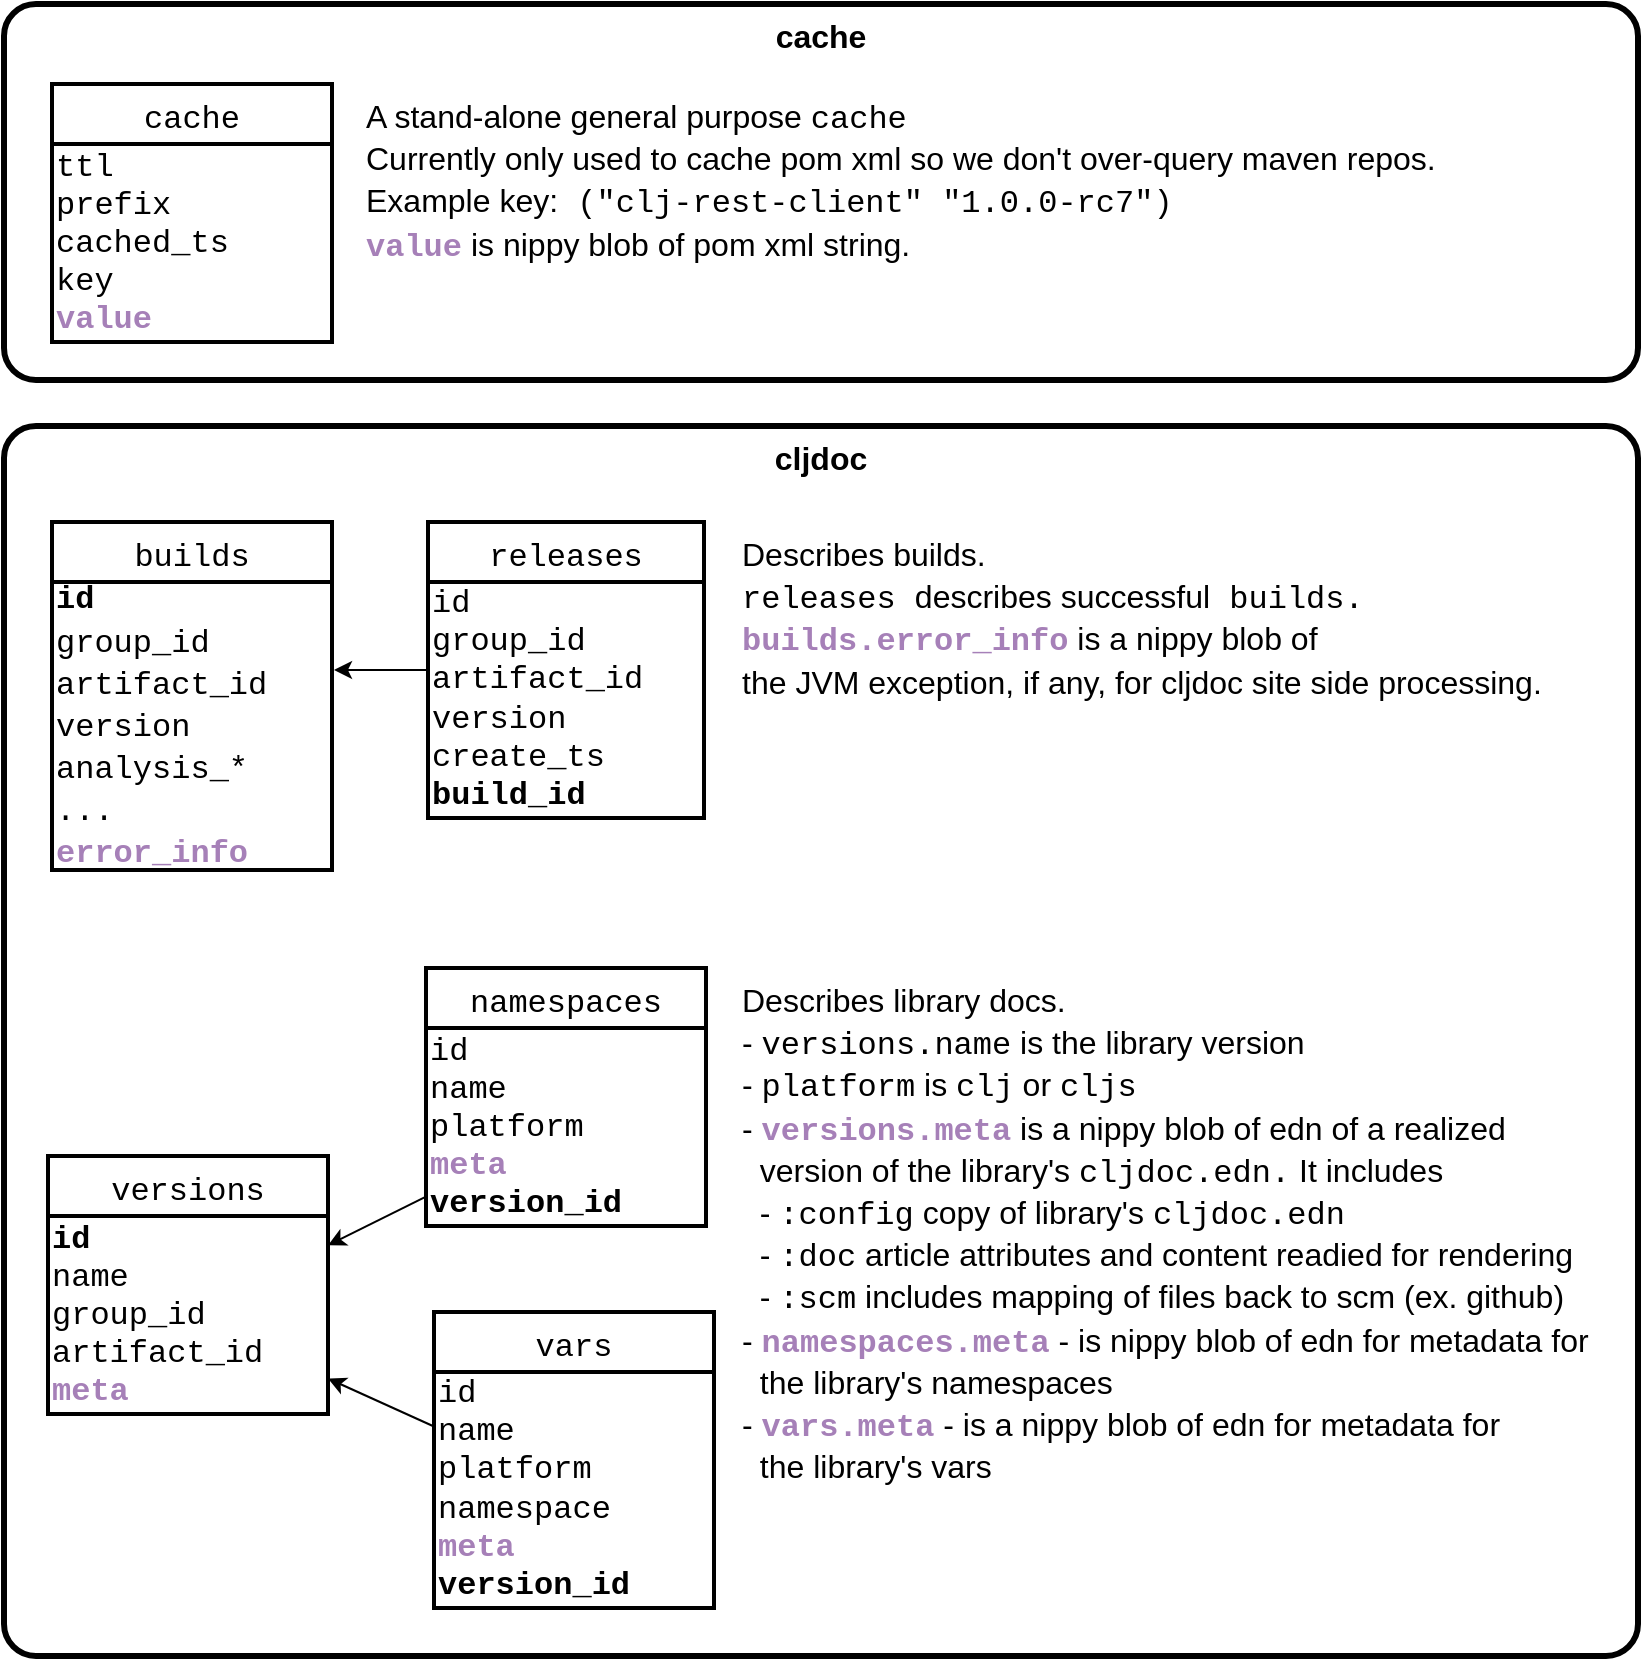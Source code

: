 <mxfile version="16.1.2" type="device"><diagram id="x0OIC25CdcF4G-5w8jhl" name="Page-1"><mxGraphModel dx="1092" dy="989" grid="0" gridSize="10" guides="1" tooltips="1" connect="1" arrows="1" fold="1" page="1" pageScale="1" pageWidth="850" pageHeight="1100" math="0" shadow="0"><root><mxCell id="0"/><mxCell id="1" parent="0"/><mxCell id="0VXVyVYK4qTJovBp4t-X-4" value="&lt;font style=&quot;font-size: 16px&quot;&gt;&lt;b&gt;cljdoc&lt;/b&gt;&lt;/font&gt;" style="rounded=1;whiteSpace=wrap;html=1;align=center;verticalAlign=top;absoluteArcSize=1;arcSize=32;imageHeight=24;strokeWidth=3;" vertex="1" parent="1"><mxGeometry x="10" y="220" width="817" height="615" as="geometry"/></mxCell><mxCell id="0VXVyVYK4qTJovBp4t-X-1" value="&lt;font style=&quot;font-size: 16px&quot;&gt;&lt;b&gt;cache&lt;/b&gt;&lt;/font&gt;" style="rounded=1;whiteSpace=wrap;html=1;align=center;verticalAlign=top;arcSize=32;absoluteArcSize=1;strokeWidth=3;" vertex="1" parent="1"><mxGeometry x="10" y="9" width="817" height="188" as="geometry"/></mxCell><mxCell id="XDUaAF7kfkTxVxzrnG6w-2" value="cache" style="swimlane;fontStyle=0;childLayout=stackLayout;horizontal=1;startSize=30;horizontalStack=0;resizeParent=1;resizeParentMax=0;resizeLast=0;collapsible=1;marginBottom=0;fontFamily=Courier New;fontSize=16;strokeWidth=2;" parent="1" vertex="1"><mxGeometry x="34" y="49" width="140" height="129" as="geometry"><mxRectangle x="160" y="370" width="50" height="30" as="alternateBounds"/></mxGeometry></mxCell><mxCell id="XDUaAF7kfkTxVxzrnG6w-40" value="&lt;span style=&quot;font-size: 16px&quot;&gt;ttl&lt;/span&gt;&lt;br style=&quot;padding: 0px ; margin: 0px ; font-size: 16px&quot;&gt;&lt;span style=&quot;font-size: 16px&quot;&gt;prefix&lt;/span&gt;&lt;br style=&quot;padding: 0px ; margin: 0px ; font-size: 16px&quot;&gt;&lt;span style=&quot;font-size: 16px&quot;&gt;cached_ts&lt;/span&gt;&lt;br style=&quot;padding: 0px ; margin: 0px ; font-size: 16px&quot;&gt;&lt;span style=&quot;font-size: 16px&quot;&gt;key&lt;/span&gt;&lt;br style=&quot;padding: 0px ; margin: 0px ; font-size: 16px&quot;&gt;&lt;span style=&quot;font-size: 16px&quot;&gt;&lt;b&gt;&lt;font color=&quot;#a680b8&quot;&gt;value&lt;/font&gt;&lt;/b&gt;&lt;/span&gt;" style="text;html=1;align=left;verticalAlign=middle;resizable=0;points=[];autosize=1;strokeColor=none;fillColor=none;fontFamily=Courier New;fontSize=16;" parent="XDUaAF7kfkTxVxzrnG6w-2" vertex="1"><mxGeometry y="30" width="140" height="99" as="geometry"/></mxCell><mxCell id="XDUaAF7kfkTxVxzrnG6w-44" style="rounded=0;orthogonalLoop=1;jettySize=auto;html=1;fontFamily=Courier New;fontSize=16;fontColor=#A680B8;" parent="1" source="XDUaAF7kfkTxVxzrnG6w-7" edge="1"><mxGeometry relative="1" as="geometry"><mxPoint x="175" y="342" as="targetPoint"/></mxGeometry></mxCell><mxCell id="XDUaAF7kfkTxVxzrnG6w-7" value="releases" style="swimlane;fontStyle=0;childLayout=stackLayout;horizontal=1;startSize=30;horizontalStack=0;resizeParent=1;resizeParentMax=0;resizeLast=0;collapsible=1;marginBottom=0;fontFamily=Courier New;fontSize=16;strokeWidth=2;" parent="1" vertex="1"><mxGeometry x="222" y="268" width="138" height="148" as="geometry"/></mxCell><mxCell id="XDUaAF7kfkTxVxzrnG6w-50" value="&lt;font color=&quot;#000000&quot;&gt;id&lt;br style=&quot;padding: 0px ; margin: 0px&quot;&gt;group_id&lt;br style=&quot;padding: 0px ; margin: 0px&quot;&gt;artifact_id&lt;br style=&quot;padding: 0px ; margin: 0px&quot;&gt;version&lt;br style=&quot;padding: 0px ; margin: 0px&quot;&gt;create_ts&lt;br style=&quot;padding: 0px ; margin: 0px&quot;&gt;&lt;b&gt;build_id&lt;/b&gt;&lt;/font&gt;" style="text;html=1;align=left;verticalAlign=middle;resizable=0;points=[];autosize=1;strokeColor=none;fillColor=none;fontSize=16;fontFamily=Courier New;fontColor=#A680B8;" parent="XDUaAF7kfkTxVxzrnG6w-7" vertex="1"><mxGeometry y="30" width="138" height="118" as="geometry"/></mxCell><mxCell id="XDUaAF7kfkTxVxzrnG6w-11" value="namespaces" style="swimlane;fontStyle=0;childLayout=stackLayout;horizontal=1;startSize=30;horizontalStack=0;resizeParent=1;resizeParentMax=0;resizeLast=0;collapsible=1;marginBottom=0;fontFamily=Courier New;fontSize=16;strokeWidth=2;" parent="1" vertex="1"><mxGeometry x="221" y="491" width="140" height="129" as="geometry"/></mxCell><mxCell id="XDUaAF7kfkTxVxzrnG6w-46" value="&lt;span style=&quot;color: rgb(0 , 0 , 0)&quot;&gt;id&lt;/span&gt;&lt;br style=&quot;padding: 0px ; margin: 0px ; color: rgb(0 , 0 , 0)&quot;&gt;&lt;span style=&quot;color: rgb(0 , 0 , 0)&quot;&gt;name&lt;/span&gt;&lt;br style=&quot;padding: 0px ; margin: 0px ; color: rgb(0 , 0 , 0)&quot;&gt;&lt;span style=&quot;color: rgb(0 , 0 , 0)&quot;&gt;platform&lt;/span&gt;&lt;br style=&quot;padding: 0px ; margin: 0px ; color: rgb(0 , 0 , 0)&quot;&gt;&lt;b&gt;meta&lt;/b&gt;&lt;br style=&quot;padding: 0px ; margin: 0px ; color: rgb(0 , 0 , 0)&quot;&gt;&lt;span style=&quot;color: rgb(0 , 0 , 0)&quot;&gt;&lt;b&gt;version_id&lt;/b&gt;&lt;/span&gt;" style="text;html=1;align=left;verticalAlign=middle;resizable=0;points=[];autosize=1;strokeColor=none;fillColor=none;fontSize=16;fontFamily=Courier New;fontColor=#A680B8;" parent="XDUaAF7kfkTxVxzrnG6w-11" vertex="1"><mxGeometry y="30" width="140" height="99" as="geometry"/></mxCell><mxCell id="XDUaAF7kfkTxVxzrnG6w-15" value="builds" style="swimlane;fontStyle=0;childLayout=stackLayout;horizontal=1;startSize=30;horizontalStack=0;resizeParent=1;resizeParentMax=0;resizeLast=0;collapsible=1;marginBottom=0;fontFamily=Courier New;fontSize=16;strokeWidth=2;" parent="1" vertex="1"><mxGeometry x="34" y="268" width="140" height="174" as="geometry"/></mxCell><mxCell id="XDUaAF7kfkTxVxzrnG6w-41" value="&lt;font face=&quot;Courier New&quot;&gt;&lt;font color=&quot;#000000&quot;&gt;&lt;b&gt;id&lt;/b&gt;&lt;br style=&quot;padding: 0px ; margin: 0px&quot;&gt;group_id&lt;br style=&quot;padding: 0px ; margin: 0px&quot;&gt;artifact_id&lt;br style=&quot;padding: 0px ; margin: 0px&quot;&gt;version&lt;br style=&quot;padding: 0px ; margin: 0px&quot;&gt;analysis_*&lt;br style=&quot;padding: 0px ; margin: 0px&quot;&gt;...&lt;br style=&quot;padding: 0px ; margin: 0px&quot;&gt;&lt;/font&gt;&lt;b&gt;error_info&lt;/b&gt;&lt;/font&gt;" style="text;html=1;align=left;verticalAlign=middle;resizable=0;points=[];autosize=1;strokeColor=none;fillColor=none;fontSize=16;fontFamily=Helvetica;fontColor=#A680B8;strokeWidth=2;" parent="XDUaAF7kfkTxVxzrnG6w-15" vertex="1"><mxGeometry y="30" width="140" height="144" as="geometry"/></mxCell><mxCell id="XDUaAF7kfkTxVxzrnG6w-19" value="vars" style="swimlane;fontStyle=0;childLayout=stackLayout;horizontal=1;startSize=30;horizontalStack=0;resizeParent=1;resizeParentMax=0;resizeLast=0;collapsible=1;marginBottom=0;fontFamily=Courier New;fontSize=16;strokeWidth=2;" parent="1" vertex="1"><mxGeometry x="225" y="663" width="140" height="148" as="geometry"/></mxCell><mxCell id="XDUaAF7kfkTxVxzrnG6w-47" value="&lt;span style=&quot;color: rgb(0 , 0 , 0)&quot;&gt;id&lt;/span&gt;&lt;br style=&quot;padding: 0px ; margin: 0px ; color: rgb(0 , 0 , 0)&quot;&gt;&lt;span style=&quot;color: rgb(0 , 0 , 0)&quot;&gt;name&lt;/span&gt;&lt;br style=&quot;padding: 0px ; margin: 0px ; color: rgb(0 , 0 , 0)&quot;&gt;&lt;span style=&quot;color: rgb(0 , 0 , 0)&quot;&gt;platform&lt;/span&gt;&lt;br style=&quot;padding: 0px ; margin: 0px ; color: rgb(0 , 0 , 0)&quot;&gt;&lt;span style=&quot;color: rgb(0 , 0 , 0)&quot;&gt;namespace&lt;/span&gt;&lt;br style=&quot;padding: 0px ; margin: 0px ; color: rgb(0 , 0 , 0)&quot;&gt;&lt;b&gt;meta&lt;/b&gt;&lt;br style=&quot;padding: 0px ; margin: 0px ; color: rgb(0 , 0 , 0)&quot;&gt;&lt;span style=&quot;color: rgb(0 , 0 , 0)&quot;&gt;&lt;b&gt;version_id&lt;/b&gt;&lt;/span&gt;" style="text;html=1;align=left;verticalAlign=middle;resizable=0;points=[];autosize=1;strokeColor=none;fillColor=none;fontSize=16;fontFamily=Courier New;fontColor=#A680B8;" parent="XDUaAF7kfkTxVxzrnG6w-19" vertex="1"><mxGeometry y="30" width="140" height="118" as="geometry"/></mxCell><mxCell id="XDUaAF7kfkTxVxzrnG6w-23" value="versions" style="swimlane;fontStyle=0;childLayout=stackLayout;horizontal=1;startSize=30;horizontalStack=0;resizeParent=1;resizeParentMax=0;resizeLast=0;collapsible=1;marginBottom=0;fontFamily=Courier New;fontSize=16;strokeWidth=2;" parent="1" vertex="1"><mxGeometry x="32" y="585" width="140" height="129" as="geometry"/></mxCell><mxCell id="XDUaAF7kfkTxVxzrnG6w-45" value="&lt;span style=&quot;color: rgb(0 , 0 , 0)&quot;&gt;&lt;b&gt;id&lt;/b&gt;&lt;/span&gt;&lt;br style=&quot;padding: 0px ; margin: 0px ; color: rgb(0 , 0 , 0)&quot;&gt;&lt;span style=&quot;color: rgb(0 , 0 , 0)&quot;&gt;name&lt;/span&gt;&lt;br style=&quot;padding: 0px ; margin: 0px ; color: rgb(0 , 0 , 0)&quot;&gt;&lt;span style=&quot;color: rgb(0 , 0 , 0)&quot;&gt;group_id&lt;/span&gt;&lt;br style=&quot;padding: 0px ; margin: 0px ; color: rgb(0 , 0 , 0)&quot;&gt;&lt;span style=&quot;color: rgb(0 , 0 , 0)&quot;&gt;artifact_id&lt;/span&gt;&lt;br style=&quot;padding: 0px ; margin: 0px ; color: rgb(0 , 0 , 0)&quot;&gt;&lt;div&gt;&lt;b&gt;meta&lt;/b&gt;&lt;/div&gt;" style="text;html=1;align=left;verticalAlign=middle;resizable=0;points=[];autosize=1;strokeColor=none;fillColor=none;fontSize=16;fontFamily=Courier New;fontColor=#A680B8;" parent="XDUaAF7kfkTxVxzrnG6w-23" vertex="1"><mxGeometry y="30" width="140" height="99" as="geometry"/></mxCell><mxCell id="XDUaAF7kfkTxVxzrnG6w-38" value="&lt;font face=&quot;Helvetica&quot;&gt;A stand-alone general purpose &lt;/font&gt;cache&lt;br style=&quot;font-size: 16px&quot;&gt;&lt;font face=&quot;Helvetica&quot;&gt;Currently only used to cache pom xml so we don't over-query maven repos.&lt;/font&gt;&lt;br&gt;&lt;font face=&quot;Helvetica&quot;&gt;Example key:&lt;/font&gt;&amp;nbsp;(&quot;clj-rest-client&quot; &quot;1.0.0-rc7&quot;)&lt;br&gt;&lt;font color=&quot;#a680b8&quot;&gt;&lt;b&gt;value&lt;/b&gt;&lt;/font&gt;&lt;font face=&quot;Helvetica&quot;&gt; is nippy blob of pom xml string.&lt;/font&gt;" style="text;html=1;strokeColor=none;fillColor=none;align=left;verticalAlign=top;whiteSpace=wrap;rounded=0;fontFamily=Courier New;fontSize=16;" parent="1" vertex="1"><mxGeometry x="189" y="49" width="541" height="88" as="geometry"/></mxCell><mxCell id="XDUaAF7kfkTxVxzrnG6w-42" value="&lt;font face=&quot;Helvetica&quot;&gt;Describes builds.&amp;nbsp;&lt;br&gt;&lt;/font&gt;releases &lt;font face=&quot;Helvetica&quot;&gt;describes successful&lt;/font&gt;&amp;nbsp;builds.&lt;br style=&quot;font-size: 16px&quot;&gt;&lt;font color=&quot;#a680b8&quot;&gt;&lt;b&gt;builds.error_info&lt;/b&gt;&lt;/font&gt;&lt;font face=&quot;Helvetica&quot;&gt; is a nippy blob of &lt;br&gt;the JVM exception, if any, for cljdoc site side processing.&amp;nbsp;&lt;/font&gt;" style="text;html=1;strokeColor=none;fillColor=none;align=left;verticalAlign=top;whiteSpace=wrap;rounded=0;fontFamily=Courier New;fontSize=16;" parent="1" vertex="1"><mxGeometry x="377" y="268" width="410" height="88" as="geometry"/></mxCell><mxCell id="XDUaAF7kfkTxVxzrnG6w-48" style="edgeStyle=none;rounded=0;orthogonalLoop=1;jettySize=auto;html=1;fontFamily=Courier New;fontSize=16;fontColor=#A680B8;" parent="1" source="XDUaAF7kfkTxVxzrnG6w-46" target="XDUaAF7kfkTxVxzrnG6w-45" edge="1"><mxGeometry relative="1" as="geometry"/></mxCell><mxCell id="XDUaAF7kfkTxVxzrnG6w-49" style="edgeStyle=none;rounded=0;orthogonalLoop=1;jettySize=auto;html=1;fontFamily=Courier New;fontSize=16;fontColor=#A680B8;" parent="1" source="XDUaAF7kfkTxVxzrnG6w-47" target="XDUaAF7kfkTxVxzrnG6w-45" edge="1"><mxGeometry relative="1" as="geometry"/></mxCell><mxCell id="XDUaAF7kfkTxVxzrnG6w-51" value="&lt;font face=&quot;Helvetica&quot;&gt;Describes library docs.&lt;br&gt;- &lt;/font&gt;versions.name&lt;font face=&quot;Helvetica&quot;&gt; is the library version&lt;/font&gt;&lt;br&gt;&lt;span style=&quot;font-family: &amp;#34;helvetica&amp;#34;&quot;&gt;-&amp;nbsp;&lt;/span&gt;platform&lt;font face=&quot;Helvetica&quot;&gt; is &lt;/font&gt;clj&lt;font face=&quot;Helvetica&quot;&gt; or &lt;/font&gt;cljs&lt;br&gt;&lt;font face=&quot;helvetica&quot;&gt;- &lt;/font&gt;&lt;font color=&quot;#a680b8&quot; style=&quot;font-weight: bold&quot;&gt;versions.meta&lt;/font&gt;&lt;font face=&quot;Helvetica&quot;&gt;&amp;nbsp;is a nippy blob of edn of a realized&lt;br&gt;&amp;nbsp; version of the library's&amp;nbsp;&lt;/font&gt;cljdoc.edn.&lt;font face=&quot;Helvetica&quot;&gt;&amp;nbsp;It includes&amp;nbsp;&lt;br&gt;&lt;/font&gt;&lt;font face=&quot;Helvetica&quot;&gt;&amp;nbsp; -&amp;nbsp;&lt;/font&gt;:config&lt;font face=&quot;Helvetica&quot;&gt;&amp;nbsp;copy of library's &lt;/font&gt;cljdoc.edn&lt;font face=&quot;Helvetica&quot;&gt;&amp;nbsp;&lt;br&gt;&amp;nbsp; - &lt;/font&gt;:doc&lt;font face=&quot;Helvetica&quot;&gt;&amp;nbsp;article attributes and content readied for rendering&lt;br&gt;&lt;/font&gt;&lt;font face=&quot;Helvetica&quot;&gt;&amp;nbsp; -&amp;nbsp;&lt;/font&gt;:scm&lt;font face=&quot;Helvetica&quot;&gt;&amp;nbsp;includes mapping of files back to scm (ex. github)&lt;/font&gt;&lt;br&gt;&lt;font face=&quot;Helvetica&quot;&gt;- &lt;/font&gt;&lt;font color=&quot;#a680b8&quot;&gt;&lt;b&gt;namespaces.meta&lt;/b&gt;&lt;/font&gt;&lt;font face=&quot;Helvetica&quot;&gt; - is nippy blob of edn for metadata for&lt;br&gt;&amp;nbsp; the library's namespaces&lt;/font&gt;&lt;br&gt;&lt;font face=&quot;Helvetica&quot;&gt;- &lt;/font&gt;&lt;b&gt;&lt;font color=&quot;#a680b8&quot;&gt;vars.meta&lt;/font&gt;&lt;/b&gt;&lt;font face=&quot;Helvetica&quot;&gt; - is a nippy blob of edn for metadata for&lt;br&gt;&amp;nbsp; the library's vars&lt;/font&gt;" style="text;html=1;strokeColor=none;fillColor=none;align=left;verticalAlign=top;whiteSpace=wrap;rounded=0;fontFamily=Courier New;fontSize=16;" parent="1" vertex="1"><mxGeometry x="377" y="491" width="456" height="249" as="geometry"/></mxCell></root></mxGraphModel></diagram></mxfile>